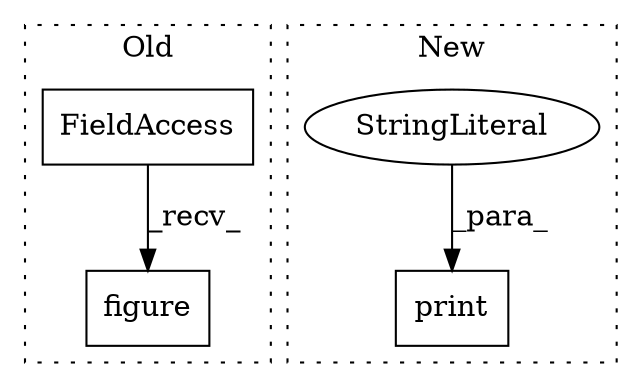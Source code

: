 digraph G {
subgraph cluster0 {
1 [label="figure" a="32" s="7138" l="8" shape="box"];
3 [label="FieldAccess" a="22" s="7120" l="10" shape="box"];
label = "Old";
style="dotted";
}
subgraph cluster1 {
2 [label="print" a="32" s="8656,8681" l="6,1" shape="box"];
4 [label="StringLiteral" a="45" s="8662" l="19" shape="ellipse"];
label = "New";
style="dotted";
}
3 -> 1 [label="_recv_"];
4 -> 2 [label="_para_"];
}